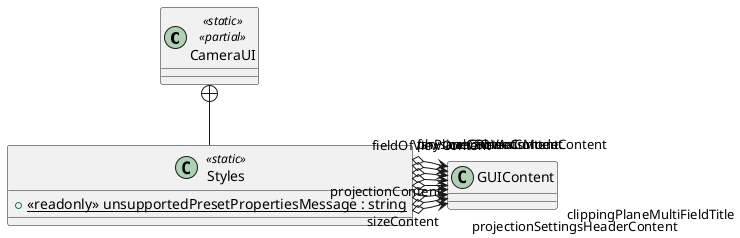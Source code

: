 @startuml
class CameraUI <<static>> <<partial>> {
}
class Styles <<static>> {
    + {static} <<readonly>> unsupportedPresetPropertiesMessage : string
}
CameraUI +-- Styles
Styles o-> "projectionSettingsHeaderContent" GUIContent
Styles o-> "clippingPlaneMultiFieldTitle" GUIContent
Styles o-> "projectionContent" GUIContent
Styles o-> "sizeContent" GUIContent
Styles o-> "fieldOfViewContent" GUIContent
Styles o-> "FOVAxisModeContent" GUIContent
Styles o-> "physicalCameraContent" GUIContent
Styles o-> "nearPlaneContent" GUIContent
Styles o-> "farPlaneContent" GUIContent
@enduml
